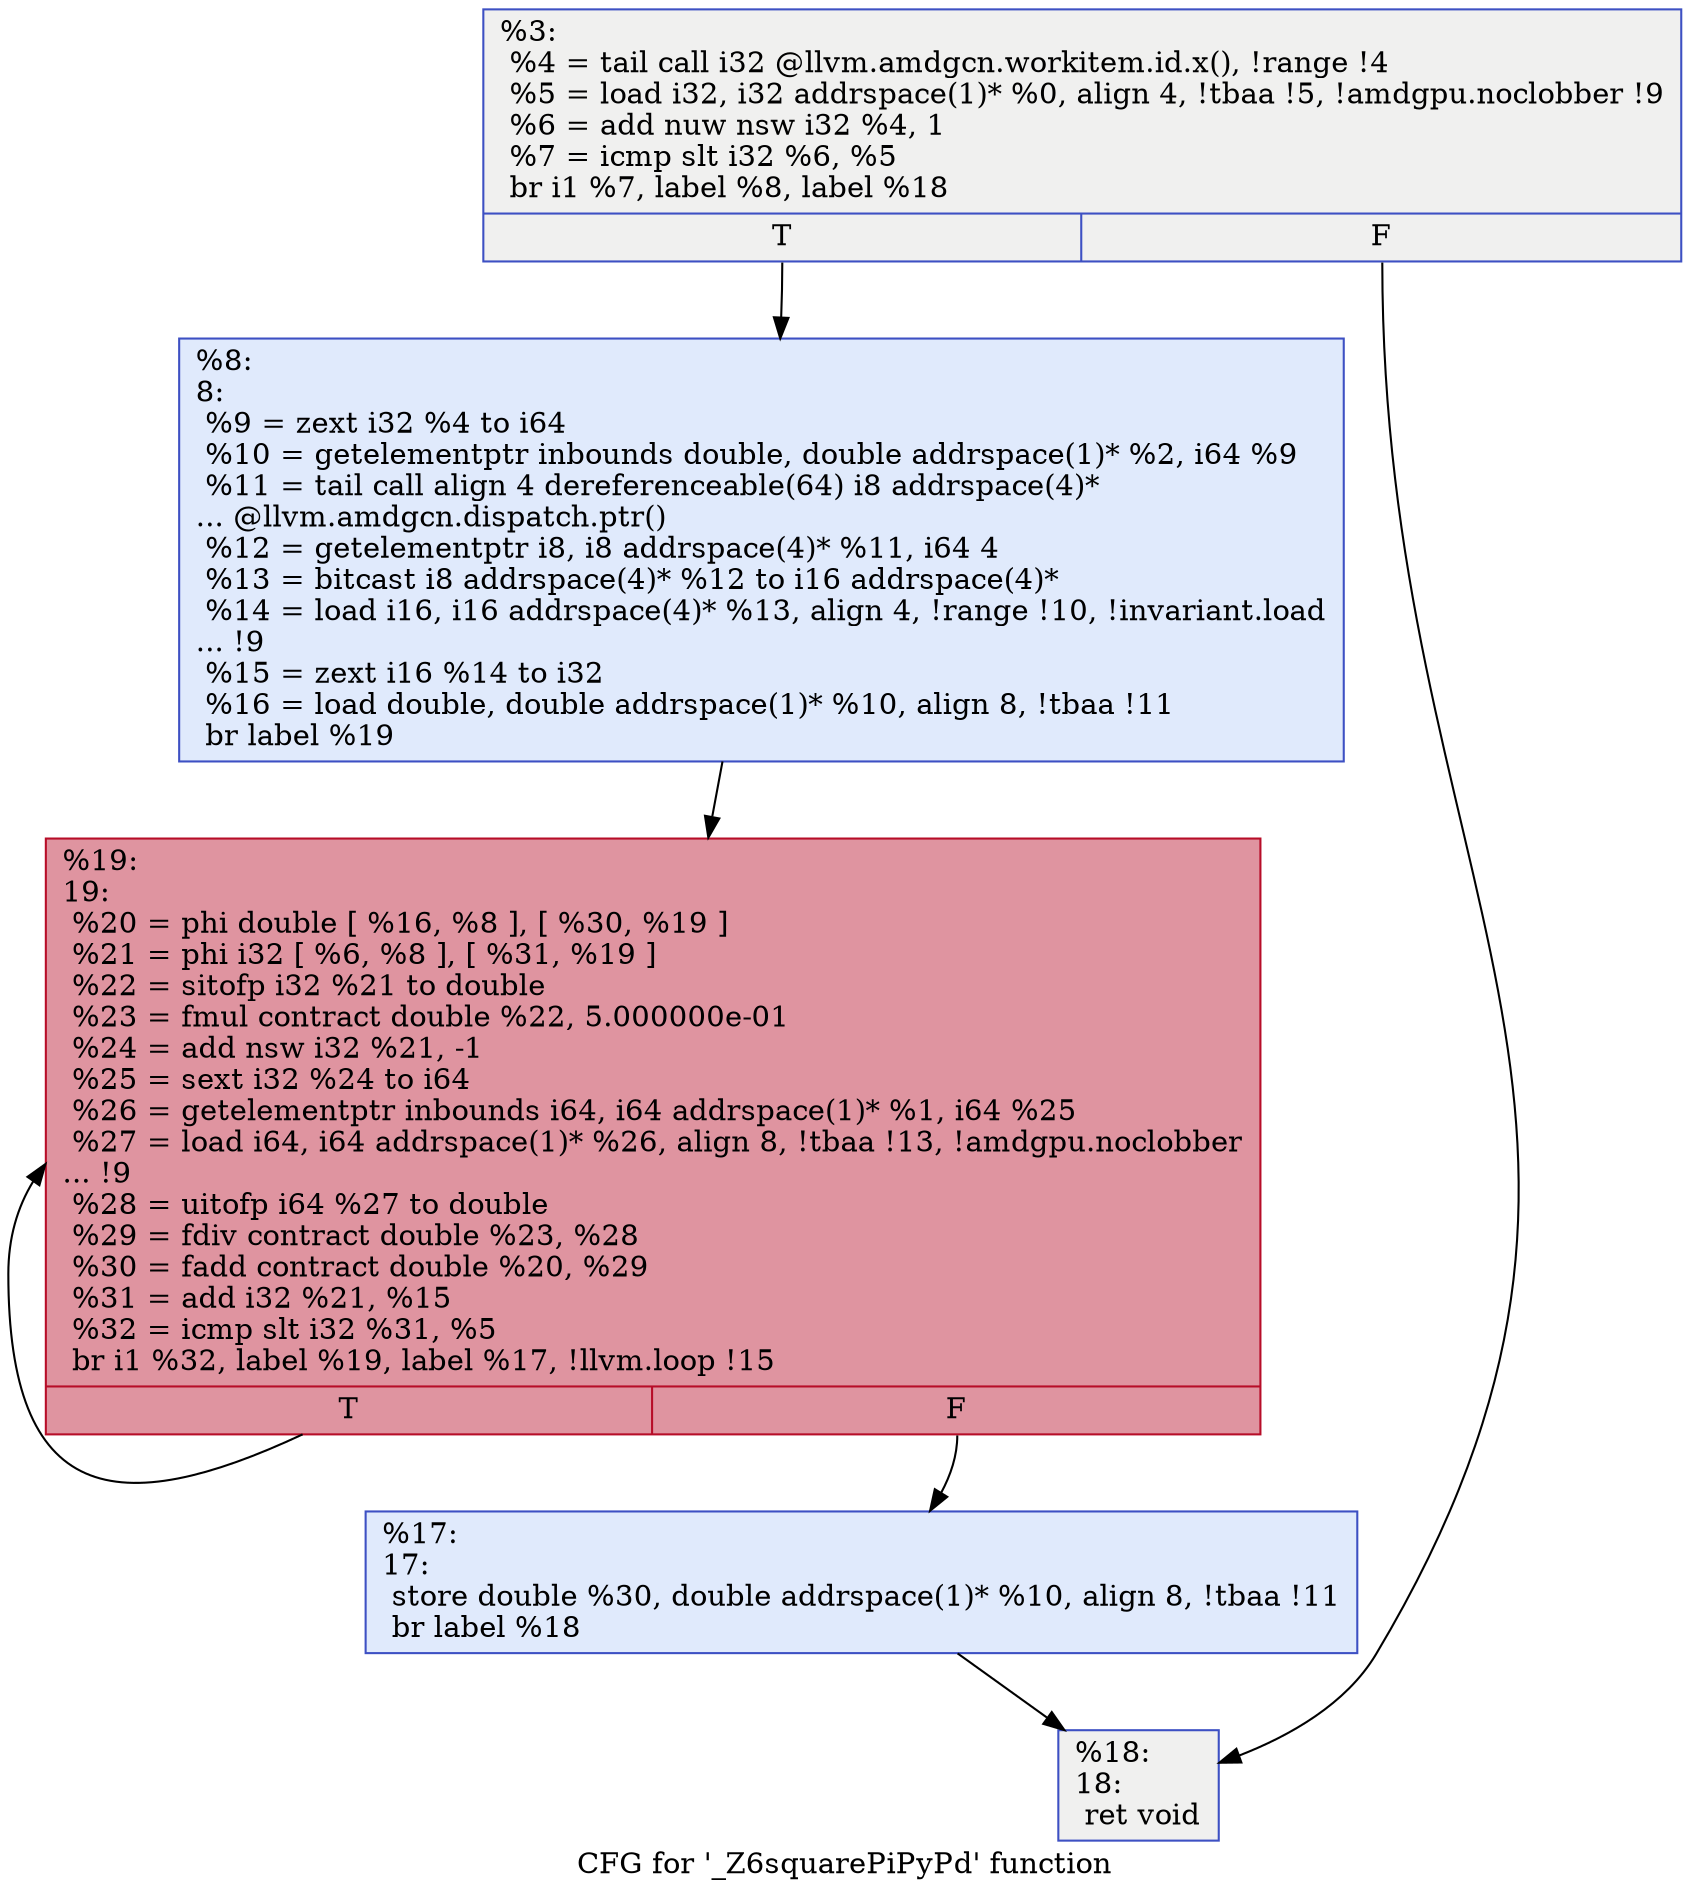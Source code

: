 digraph "CFG for '_Z6squarePiPyPd' function" {
	label="CFG for '_Z6squarePiPyPd' function";

	Node0x613c230 [shape=record,color="#3d50c3ff", style=filled, fillcolor="#dedcdb70",label="{%3:\l  %4 = tail call i32 @llvm.amdgcn.workitem.id.x(), !range !4\l  %5 = load i32, i32 addrspace(1)* %0, align 4, !tbaa !5, !amdgpu.noclobber !9\l  %6 = add nuw nsw i32 %4, 1\l  %7 = icmp slt i32 %6, %5\l  br i1 %7, label %8, label %18\l|{<s0>T|<s1>F}}"];
	Node0x613c230:s0 -> Node0x613dac0;
	Node0x613c230:s1 -> Node0x613db50;
	Node0x613dac0 [shape=record,color="#3d50c3ff", style=filled, fillcolor="#b9d0f970",label="{%8:\l8:                                                \l  %9 = zext i32 %4 to i64\l  %10 = getelementptr inbounds double, double addrspace(1)* %2, i64 %9\l  %11 = tail call align 4 dereferenceable(64) i8 addrspace(4)*\l... @llvm.amdgcn.dispatch.ptr()\l  %12 = getelementptr i8, i8 addrspace(4)* %11, i64 4\l  %13 = bitcast i8 addrspace(4)* %12 to i16 addrspace(4)*\l  %14 = load i16, i16 addrspace(4)* %13, align 4, !range !10, !invariant.load\l... !9\l  %15 = zext i16 %14 to i32\l  %16 = load double, double addrspace(1)* %10, align 8, !tbaa !11\l  br label %19\l}"];
	Node0x613dac0 -> Node0x613dc90;
	Node0x613ece0 [shape=record,color="#3d50c3ff", style=filled, fillcolor="#b9d0f970",label="{%17:\l17:                                               \l  store double %30, double addrspace(1)* %10, align 8, !tbaa !11\l  br label %18\l}"];
	Node0x613ece0 -> Node0x613db50;
	Node0x613db50 [shape=record,color="#3d50c3ff", style=filled, fillcolor="#dedcdb70",label="{%18:\l18:                                               \l  ret void\l}"];
	Node0x613dc90 [shape=record,color="#b70d28ff", style=filled, fillcolor="#b70d2870",label="{%19:\l19:                                               \l  %20 = phi double [ %16, %8 ], [ %30, %19 ]\l  %21 = phi i32 [ %6, %8 ], [ %31, %19 ]\l  %22 = sitofp i32 %21 to double\l  %23 = fmul contract double %22, 5.000000e-01\l  %24 = add nsw i32 %21, -1\l  %25 = sext i32 %24 to i64\l  %26 = getelementptr inbounds i64, i64 addrspace(1)* %1, i64 %25\l  %27 = load i64, i64 addrspace(1)* %26, align 8, !tbaa !13, !amdgpu.noclobber\l... !9\l  %28 = uitofp i64 %27 to double\l  %29 = fdiv contract double %23, %28\l  %30 = fadd contract double %20, %29\l  %31 = add i32 %21, %15\l  %32 = icmp slt i32 %31, %5\l  br i1 %32, label %19, label %17, !llvm.loop !15\l|{<s0>T|<s1>F}}"];
	Node0x613dc90:s0 -> Node0x613dc90;
	Node0x613dc90:s1 -> Node0x613ece0;
}
